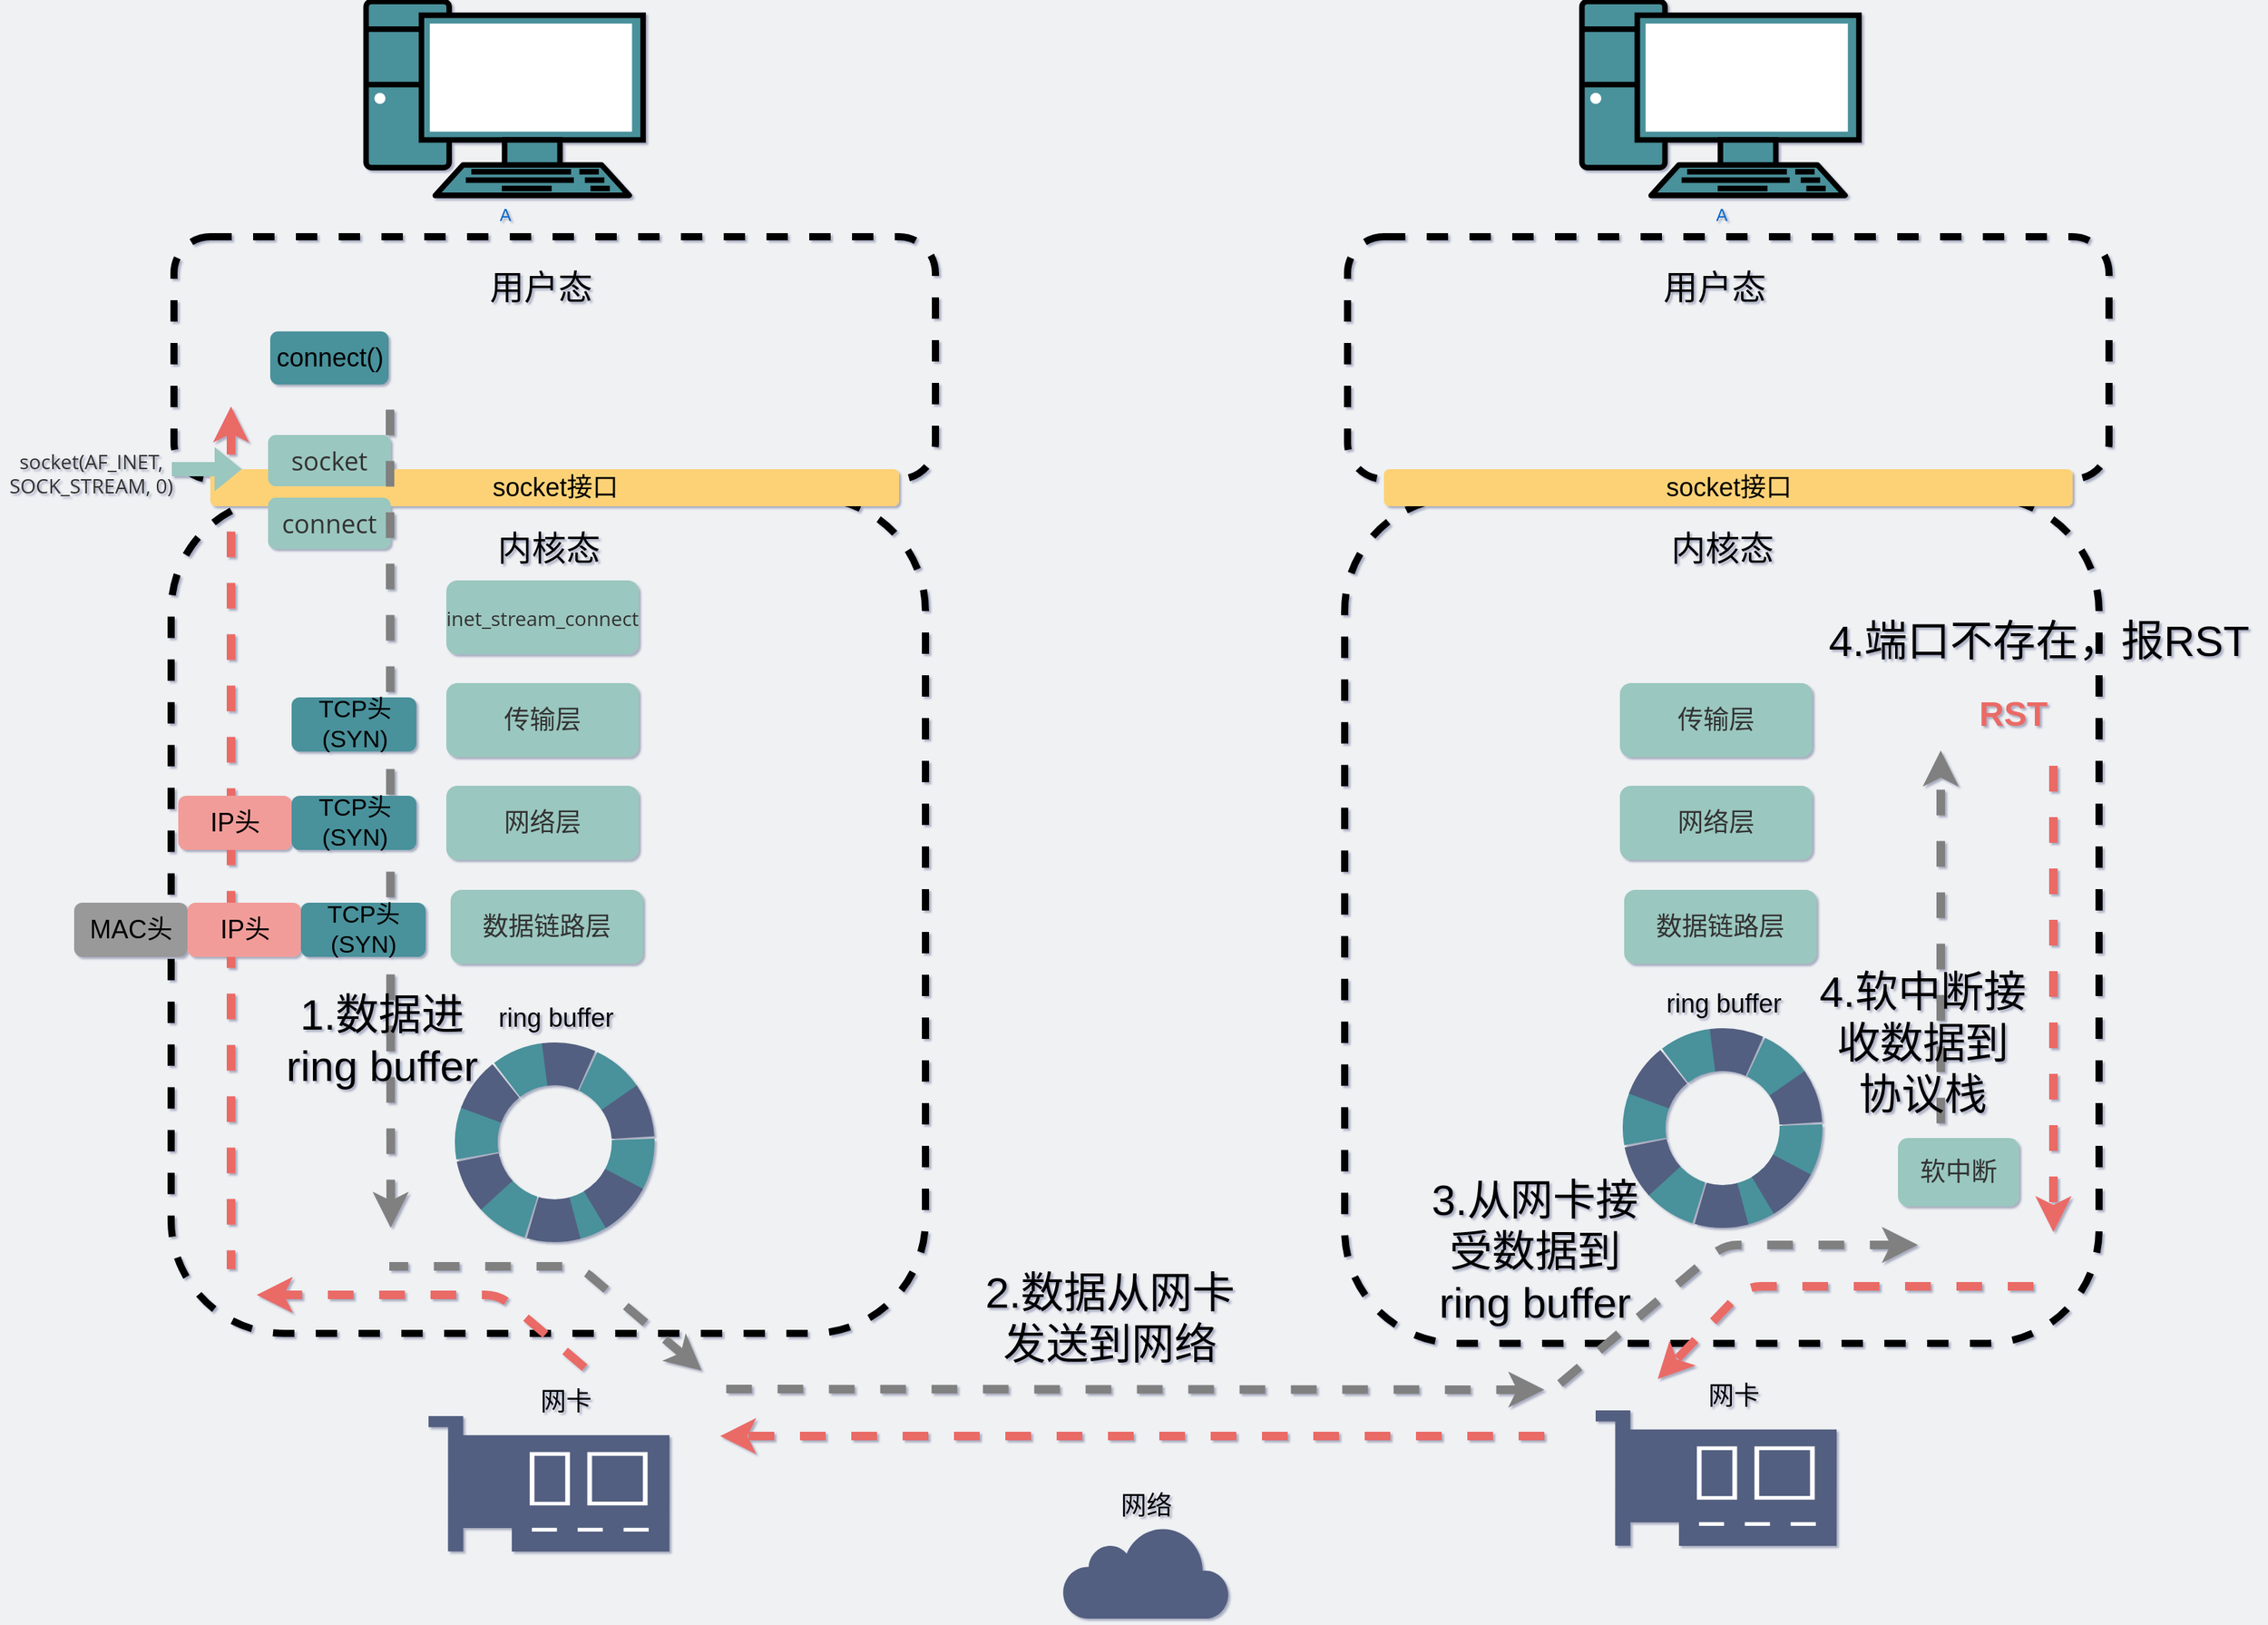 <mxfile version="14.7.7" type="github">
  <diagram id="3228e29e-7158-1315-38df-8450db1d8a1d" name="Page-1">
    <mxGraphModel dx="1884" dy="1800" grid="0" gridSize="10" guides="1" tooltips="1" connect="1" arrows="1" fold="1" page="1" pageScale="1" pageWidth="819" pageHeight="400" background="#EFF1F3" math="0" shadow="1">
      <root>
        <mxCell id="0" />
        <mxCell id="1" parent="0" />
        <mxCell id="26ntziO5CHYj51Y-zPEi-3" value="" style="rounded=1;whiteSpace=wrap;html=1;dashed=1;strokeWidth=5;fillColor=none;" vertex="1" parent="1">
          <mxGeometry x="1795" y="-26" width="529" height="593" as="geometry" />
        </mxCell>
        <mxCell id="VN525CW4IU2bW7JPmV1f-49" value="" style="endArrow=none;html=1;strokeWidth=6;dashed=1;strokeColor=#EA6B66;startArrow=classic;startFill=1;endFill=0;" parent="1" edge="1">
          <mxGeometry width="50" height="50" relative="1" as="geometry">
            <mxPoint x="1014" y="-90" as="sourcePoint" />
            <mxPoint x="1014" y="515" as="targetPoint" />
          </mxGeometry>
        </mxCell>
        <mxCell id="VN525CW4IU2bW7JPmV1f-1" value="" style="rounded=1;whiteSpace=wrap;html=1;dashed=1;strokeWidth=5;fillColor=none;" parent="1" vertex="1">
          <mxGeometry x="974" y="-209" width="534" height="170" as="geometry" />
        </mxCell>
        <mxCell id="VN525CW4IU2bW7JPmV1f-2" value="" style="rounded=1;whiteSpace=wrap;html=1;dashed=1;strokeWidth=5;fillColor=none;" parent="1" vertex="1">
          <mxGeometry x="972" y="-26" width="529" height="586" as="geometry" />
        </mxCell>
        <mxCell id="VN525CW4IU2bW7JPmV1f-3" value="&lt;font style=&quot;font-size: 18px&quot;&gt;socket接口&lt;/font&gt;" style="rounded=1;whiteSpace=wrap;html=1;strokeColor=none;labelBackgroundColor=none;fillColor=#FDD276;" parent="1" vertex="1">
          <mxGeometry x="999.5" y="-46" width="483" height="26" as="geometry" />
        </mxCell>
        <mxCell id="VN525CW4IU2bW7JPmV1f-4" value="&lt;span style=&quot;color: rgb(51 , 51 , 51) ; font-family: &amp;#34;open sans&amp;#34; , &amp;#34;clear sans&amp;#34; , &amp;#34;helvetica neue&amp;#34; , &amp;#34;helvetica&amp;#34; , &amp;#34;arial&amp;#34; , sans-serif&quot;&gt;&lt;font style=&quot;font-size: 18px&quot;&gt;connect&lt;/font&gt;&lt;/span&gt;" style="rounded=1;whiteSpace=wrap;html=1;strokeColor=none;fillColor=#9AC7BF;labelBackgroundColor=none;" parent="1" vertex="1">
          <mxGeometry x="1040" y="-26" width="86" height="36" as="geometry" />
        </mxCell>
        <mxCell id="VN525CW4IU2bW7JPmV1f-5" value="&lt;span style=&quot;color: rgb(51 , 51 , 51) ; font-family: &amp;#34;open sans&amp;#34; , &amp;#34;clear sans&amp;#34; , &amp;#34;helvetica neue&amp;#34; , &amp;#34;helvetica&amp;#34; , &amp;#34;arial&amp;#34; , sans-serif&quot;&gt;&lt;font style=&quot;font-size: 18px&quot;&gt;socket&lt;/font&gt;&lt;/span&gt;" style="rounded=1;whiteSpace=wrap;html=1;strokeColor=none;fillColor=#9AC7BF;labelBackgroundColor=none;" parent="1" vertex="1">
          <mxGeometry x="1040" y="-70" width="86" height="36" as="geometry" />
        </mxCell>
        <mxCell id="VN525CW4IU2bW7JPmV1f-6" value="&lt;font style=&quot;font-size: 14px&quot;&gt;&lt;span style=&quot;color: rgb(51 , 51 , 51) ; font-family: &amp;#34;open sans&amp;#34; , &amp;#34;clear sans&amp;#34; , &amp;#34;helvetica neue&amp;#34; , &amp;#34;helvetica&amp;#34; , &amp;#34;arial&amp;#34; , sans-serif&quot;&gt;socket&lt;/span&gt;&lt;span style=&quot;color: rgb(51 , 51 , 51) ; font-family: &amp;#34;open sans&amp;#34; , &amp;#34;clear sans&amp;#34; , &amp;#34;helvetica neue&amp;#34; , &amp;#34;helvetica&amp;#34; , &amp;#34;arial&amp;#34; , sans-serif&quot;&gt;&lt;font&gt;(AF_INET, &lt;br&gt;SOCK_STREAM, 0)&lt;/font&gt;&lt;/span&gt;&lt;/font&gt;" style="text;html=1;strokeColor=none;fillColor=none;align=center;verticalAlign=middle;whiteSpace=wrap;rounded=0;" parent="1" vertex="1">
          <mxGeometry x="852" y="-74" width="128" height="61" as="geometry" />
        </mxCell>
        <mxCell id="VN525CW4IU2bW7JPmV1f-7" value="&lt;font style=&quot;font-size: 18px&quot;&gt;connect()&lt;/font&gt;" style="rounded=1;whiteSpace=wrap;html=1;strokeColor=none;fillColor=#4A919B;" parent="1" vertex="1">
          <mxGeometry x="1041.5" y="-142.62" width="83" height="37.25" as="geometry" />
        </mxCell>
        <mxCell id="VN525CW4IU2bW7JPmV1f-8" value="&lt;font style=&quot;font-size: 24px&quot;&gt;用户态&lt;/font&gt;" style="text;html=1;strokeColor=none;fillColor=none;align=center;verticalAlign=middle;whiteSpace=wrap;rounded=0;dashed=1;" parent="1" vertex="1">
          <mxGeometry x="1165" y="-183" width="132.5" height="20" as="geometry" />
        </mxCell>
        <mxCell id="VN525CW4IU2bW7JPmV1f-9" value="&lt;font style=&quot;font-size: 24px&quot;&gt;内核态&lt;/font&gt;" style="text;html=1;strokeColor=none;align=center;verticalAlign=middle;whiteSpace=wrap;rounded=0;dashed=1;labelBackgroundColor=none;" parent="1" vertex="1">
          <mxGeometry x="1186" width="102" height="20" as="geometry" />
        </mxCell>
        <mxCell id="VN525CW4IU2bW7JPmV1f-10" value="&lt;span style=&quot;color: rgb(51 , 51 , 51) ; font-family: &amp;#34;open sans&amp;#34; , &amp;#34;clear sans&amp;#34; , &amp;#34;helvetica neue&amp;#34; , &amp;#34;helvetica&amp;#34; , &amp;#34;arial&amp;#34; , sans-serif&quot;&gt;&lt;font style=&quot;font-size: 14px&quot;&gt;inet_stream_connect&lt;/font&gt;&lt;/span&gt;" style="rounded=1;whiteSpace=wrap;html=1;strokeColor=none;fontSize=18;fillColor=#9AC7BF;labelBackgroundColor=none;" parent="1" vertex="1">
          <mxGeometry x="1165" y="32" width="135" height="52" as="geometry" />
        </mxCell>
        <mxCell id="VN525CW4IU2bW7JPmV1f-11" value="&lt;span style=&quot;color: rgb(51, 51, 51); font-family: &amp;quot;open sans&amp;quot;, &amp;quot;clear sans&amp;quot;, &amp;quot;helvetica neue&amp;quot;, helvetica, arial, sans-serif; font-size: 18px;&quot;&gt;&lt;font style=&quot;font-size: 18px&quot;&gt;传输层&lt;/font&gt;&lt;/span&gt;" style="rounded=1;whiteSpace=wrap;html=1;strokeColor=none;fontSize=18;fillColor=#9AC7BF;labelBackgroundColor=none;" parent="1" vertex="1">
          <mxGeometry x="1165" y="104" width="135" height="52" as="geometry" />
        </mxCell>
        <mxCell id="VN525CW4IU2bW7JPmV1f-12" value="&lt;span style=&quot;color: rgb(51, 51, 51); font-family: &amp;quot;open sans&amp;quot;, &amp;quot;clear sans&amp;quot;, &amp;quot;helvetica neue&amp;quot;, helvetica, arial, sans-serif; font-size: 18px;&quot;&gt;网络层&lt;/span&gt;" style="rounded=1;whiteSpace=wrap;html=1;strokeColor=none;fontSize=18;fillColor=#9AC7BF;labelBackgroundColor=none;" parent="1" vertex="1">
          <mxGeometry x="1165" y="176" width="135" height="52" as="geometry" />
        </mxCell>
        <mxCell id="VN525CW4IU2bW7JPmV1f-13" value="&lt;span style=&quot;color: rgb(51, 51, 51); font-family: &amp;quot;open sans&amp;quot;, &amp;quot;clear sans&amp;quot;, &amp;quot;helvetica neue&amp;quot;, helvetica, arial, sans-serif; font-size: 18px;&quot;&gt;数据链路层&lt;/span&gt;" style="rounded=1;whiteSpace=wrap;html=1;strokeColor=none;fontSize=18;fillColor=#9AC7BF;labelBackgroundColor=none;" parent="1" vertex="1">
          <mxGeometry x="1168" y="249" width="135" height="52" as="geometry" />
        </mxCell>
        <mxCell id="VN525CW4IU2bW7JPmV1f-15" value="" style="ellipse;whiteSpace=wrap;html=1;aspect=fixed;dashed=1;fontSize=18;strokeWidth=30;fillColor=none;strokeColor=#4A919B;rotation=45;dashPattern=1 1;" parent="1" vertex="1">
          <mxGeometry x="1186" y="371" width="110" height="110" as="geometry" />
        </mxCell>
        <mxCell id="VN525CW4IU2bW7JPmV1f-16" value="" style="ellipse;whiteSpace=wrap;html=1;aspect=fixed;dashed=1;fontSize=18;strokeWidth=30;fillColor=none;rotation=75;dashPattern=1 1;strokeColor=#535E80;" parent="1" vertex="1">
          <mxGeometry x="1186" y="371" width="110" height="110" as="geometry" />
        </mxCell>
        <mxCell id="VN525CW4IU2bW7JPmV1f-17" value="ring buffer" style="text;html=1;strokeColor=none;fillColor=none;align=center;verticalAlign=middle;whiteSpace=wrap;rounded=0;dashed=1;dashPattern=1 1;fontSize=18;" parent="1" vertex="1">
          <mxGeometry x="1189.25" y="327" width="106" height="24" as="geometry" />
        </mxCell>
        <mxCell id="VN525CW4IU2bW7JPmV1f-19" value="" style="shape=flexArrow;endArrow=classic;html=1;strokeColor=none;fillColor=#9AC7BF;labelBackgroundColor=none;" parent="1" edge="1">
          <mxGeometry width="50" height="50" relative="1" as="geometry">
            <mxPoint x="972" y="-46.0" as="sourcePoint" />
            <mxPoint x="1022" y="-46.0" as="targetPoint" />
          </mxGeometry>
        </mxCell>
        <mxCell id="VN525CW4IU2bW7JPmV1f-20" value="" style="endArrow=none;dashed=1;html=1;labelBackgroundColor=none;fontSize=18;fontColor=#9AC7BF;fillColor=#9AC7BF;startArrow=classic;startFill=1;strokeWidth=6;strokeColor=#808080;" parent="1" edge="1">
          <mxGeometry width="50" height="50" relative="1" as="geometry">
            <mxPoint x="1126" y="486" as="sourcePoint" />
            <mxPoint x="1125.5" y="-98" as="targetPoint" />
          </mxGeometry>
        </mxCell>
        <mxCell id="VN525CW4IU2bW7JPmV1f-24" value="&lt;span style=&quot;font-size: 17px&quot;&gt;TCP头(SYN)&lt;/span&gt;" style="rounded=1;whiteSpace=wrap;html=1;strokeColor=none;fillColor=#4A919B;" parent="1" vertex="1">
          <mxGeometry x="1056.5" y="183" width="87.5" height="38" as="geometry" />
        </mxCell>
        <mxCell id="VN525CW4IU2bW7JPmV1f-25" value="&lt;font style=&quot;font-size: 18px&quot;&gt;IP头&lt;/font&gt;" style="rounded=1;whiteSpace=wrap;html=1;strokeColor=none;fillColor=#F19C99;" parent="1" vertex="1">
          <mxGeometry x="977" y="183" width="79.5" height="38" as="geometry" />
        </mxCell>
        <mxCell id="VN525CW4IU2bW7JPmV1f-26" value="&lt;span style=&quot;font-size: 17px&quot;&gt;TCP头(SYN)&lt;/span&gt;" style="rounded=1;whiteSpace=wrap;html=1;strokeColor=none;fillColor=#4A919B;" parent="1" vertex="1">
          <mxGeometry x="1063" y="258" width="87.5" height="38" as="geometry" />
        </mxCell>
        <mxCell id="VN525CW4IU2bW7JPmV1f-27" value="&lt;font style=&quot;font-size: 18px&quot;&gt;IP头&lt;/font&gt;" style="rounded=1;whiteSpace=wrap;html=1;strokeColor=none;fillColor=#F19C99;" parent="1" vertex="1">
          <mxGeometry x="983.5" y="258" width="79.5" height="38" as="geometry" />
        </mxCell>
        <mxCell id="VN525CW4IU2bW7JPmV1f-28" value="&lt;font style=&quot;font-size: 18px&quot;&gt;MAC头&lt;/font&gt;" style="rounded=1;whiteSpace=wrap;html=1;strokeColor=none;fillColor=#999999;" parent="1" vertex="1">
          <mxGeometry x="904" y="258" width="79.5" height="38" as="geometry" />
        </mxCell>
        <mxCell id="VN525CW4IU2bW7JPmV1f-30" value="&lt;font style=&quot;font-size: 17px&quot;&gt;TCP头(SYN)&lt;/font&gt;" style="rounded=1;whiteSpace=wrap;html=1;strokeColor=none;fillColor=#4A919B;" parent="1" vertex="1">
          <mxGeometry x="1056.5" y="114" width="87.5" height="38" as="geometry" />
        </mxCell>
        <mxCell id="VN525CW4IU2bW7JPmV1f-51" value="" style="pointerEvents=1;shadow=0;dashed=0;html=1;strokeColor=none;labelPosition=center;verticalLabelPosition=bottom;verticalAlign=top;align=center;outlineConnect=0;shape=mxgraph.veeam2.network_card;fillColor=#535E80;" parent="1" vertex="1">
          <mxGeometry x="1152.5" y="618" width="169" height="95" as="geometry" />
        </mxCell>
        <mxCell id="VN525CW4IU2bW7JPmV1f-52" value="网卡" style="text;html=1;strokeColor=none;fillColor=none;align=center;verticalAlign=middle;whiteSpace=wrap;rounded=0;dashed=1;dashPattern=1 1;fontSize=18;" parent="1" vertex="1">
          <mxGeometry x="1196" y="596" width="106" height="24" as="geometry" />
        </mxCell>
        <mxCell id="VN525CW4IU2bW7JPmV1f-53" value="" style="html=1;outlineConnect=0;gradientColor=none;gradientDirection=north;strokeWidth=2;shape=mxgraph.networks.cloud;fontColor=#ffffff;dashed=1;dashPattern=1 1;labelBackgroundColor=none;fontSize=18;strokeColor=none;fillColor=#535E80;" parent="1" vertex="1">
          <mxGeometry x="1597.25" y="695" width="117" height="65" as="geometry" />
        </mxCell>
        <mxCell id="VN525CW4IU2bW7JPmV1f-54" value="网络" style="text;html=1;strokeColor=none;fillColor=none;align=center;verticalAlign=middle;whiteSpace=wrap;rounded=0;dashed=1;dashPattern=1 1;fontSize=18;" parent="1" vertex="1">
          <mxGeometry x="1602.75" y="669" width="106" height="24" as="geometry" />
        </mxCell>
        <mxCell id="26ntziO5CHYj51Y-zPEi-2" value="" style="rounded=1;whiteSpace=wrap;html=1;dashed=1;strokeWidth=5;fillColor=none;" vertex="1" parent="1">
          <mxGeometry x="1797" y="-209" width="534" height="170" as="geometry" />
        </mxCell>
        <mxCell id="26ntziO5CHYj51Y-zPEi-4" value="&lt;font style=&quot;font-size: 18px&quot;&gt;socket接口&lt;/font&gt;" style="rounded=1;whiteSpace=wrap;html=1;strokeColor=none;labelBackgroundColor=none;fillColor=#FDD276;" vertex="1" parent="1">
          <mxGeometry x="1822.5" y="-46" width="483" height="26" as="geometry" />
        </mxCell>
        <mxCell id="26ntziO5CHYj51Y-zPEi-9" value="&lt;font style=&quot;font-size: 24px&quot;&gt;用户态&lt;/font&gt;" style="text;html=1;strokeColor=none;fillColor=none;align=center;verticalAlign=middle;whiteSpace=wrap;rounded=0;dashed=1;" vertex="1" parent="1">
          <mxGeometry x="1988" y="-183" width="132.5" height="20" as="geometry" />
        </mxCell>
        <mxCell id="26ntziO5CHYj51Y-zPEi-10" value="&lt;font style=&quot;font-size: 24px&quot;&gt;内核态&lt;/font&gt;" style="text;html=1;strokeColor=none;align=center;verticalAlign=middle;whiteSpace=wrap;rounded=0;dashed=1;labelBackgroundColor=none;" vertex="1" parent="1">
          <mxGeometry x="2009" width="102" height="20" as="geometry" />
        </mxCell>
        <mxCell id="26ntziO5CHYj51Y-zPEi-12" value="&lt;span style=&quot;color: rgb(51, 51, 51); font-family: &amp;quot;open sans&amp;quot;, &amp;quot;clear sans&amp;quot;, &amp;quot;helvetica neue&amp;quot;, helvetica, arial, sans-serif; font-size: 18px;&quot;&gt;&lt;font style=&quot;font-size: 18px&quot;&gt;传输层&lt;/font&gt;&lt;/span&gt;" style="rounded=1;whiteSpace=wrap;html=1;strokeColor=none;fontSize=18;fillColor=#9AC7BF;labelBackgroundColor=none;" vertex="1" parent="1">
          <mxGeometry x="1988" y="104" width="135" height="52" as="geometry" />
        </mxCell>
        <mxCell id="26ntziO5CHYj51Y-zPEi-13" value="&lt;span style=&quot;color: rgb(51, 51, 51); font-family: &amp;quot;open sans&amp;quot;, &amp;quot;clear sans&amp;quot;, &amp;quot;helvetica neue&amp;quot;, helvetica, arial, sans-serif; font-size: 18px;&quot;&gt;网络层&lt;/span&gt;" style="rounded=1;whiteSpace=wrap;html=1;strokeColor=none;fontSize=18;fillColor=#9AC7BF;labelBackgroundColor=none;" vertex="1" parent="1">
          <mxGeometry x="1988" y="176" width="135" height="52" as="geometry" />
        </mxCell>
        <mxCell id="26ntziO5CHYj51Y-zPEi-14" value="&lt;span style=&quot;color: rgb(51, 51, 51); font-family: &amp;quot;open sans&amp;quot;, &amp;quot;clear sans&amp;quot;, &amp;quot;helvetica neue&amp;quot;, helvetica, arial, sans-serif; font-size: 18px;&quot;&gt;数据链路层&lt;/span&gt;" style="rounded=1;whiteSpace=wrap;html=1;strokeColor=none;fontSize=18;fillColor=#9AC7BF;labelBackgroundColor=none;" vertex="1" parent="1">
          <mxGeometry x="1991" y="249" width="135" height="52" as="geometry" />
        </mxCell>
        <mxCell id="26ntziO5CHYj51Y-zPEi-27" value="&lt;span style=&quot;color: rgb(51 , 51 , 51) ; font-family: &amp;#34;open sans&amp;#34; , &amp;#34;clear sans&amp;#34; , &amp;#34;helvetica neue&amp;#34; , &amp;#34;helvetica&amp;#34; , &amp;#34;arial&amp;#34; , sans-serif ; font-size: 18px&quot;&gt;软中断&lt;/span&gt;" style="rounded=1;whiteSpace=wrap;html=1;strokeColor=none;fontSize=18;fillColor=#9AC7BF;labelBackgroundColor=none;" vertex="1" parent="1">
          <mxGeometry x="2183" y="423.0" width="85" height="48" as="geometry" />
        </mxCell>
        <mxCell id="26ntziO5CHYj51Y-zPEi-31" value="" style="endArrow=classic;dashed=1;html=1;labelBackgroundColor=none;fontSize=18;fontColor=#9AC7BF;fillColor=#9AC7BF;startArrow=none;startFill=0;strokeWidth=6;strokeColor=#808080;endFill=1;exitX=0.731;exitY=0.755;exitDx=0;exitDy=0;exitPerimeter=0;" edge="1" parent="1">
          <mxGeometry width="50" height="50" relative="1" as="geometry">
            <mxPoint x="2212.998" y="412.785" as="sourcePoint" />
            <mxPoint x="2213" y="151.21" as="targetPoint" />
          </mxGeometry>
        </mxCell>
        <mxCell id="26ntziO5CHYj51Y-zPEi-33" value="" style="shape=image;html=1;verticalAlign=top;verticalLabelPosition=bottom;labelBackgroundColor=#ffffff;imageAspect=0;aspect=fixed;image=https://cdn3.iconfinder.com/data/icons/miscellaneous-80/60/error-128.png" vertex="1" parent="1">
          <mxGeometry x="2153" y="99.5" width="53" height="53" as="geometry" />
        </mxCell>
        <mxCell id="26ntziO5CHYj51Y-zPEi-34" value="&lt;font style=&quot;font-size: 24px&quot; color=&quot;#ea6b66&quot;&gt;&lt;b&gt;RST&lt;/b&gt;&lt;/font&gt;" style="text;html=1;strokeColor=none;fillColor=none;align=center;verticalAlign=middle;whiteSpace=wrap;rounded=0;" vertex="1" parent="1">
          <mxGeometry x="2244" y="116" width="40" height="20" as="geometry" />
        </mxCell>
        <mxCell id="26ntziO5CHYj51Y-zPEi-35" value="" style="endArrow=classic;html=1;strokeWidth=6;dashed=1;strokeColor=#EA6B66;" edge="1" parent="1">
          <mxGeometry width="50" height="50" relative="1" as="geometry">
            <mxPoint x="2292" y="162" as="sourcePoint" />
            <mxPoint x="2292" y="489" as="targetPoint" />
          </mxGeometry>
        </mxCell>
        <mxCell id="26ntziO5CHYj51Y-zPEi-36" value="" style="endArrow=classic;html=1;strokeWidth=6;dashed=1;strokeColor=#EA6B66;entryX=0;entryY=0;entryDx=0;entryDy=0;" edge="1" parent="1" target="26ntziO5CHYj51Y-zPEi-38">
          <mxGeometry width="50" height="50" relative="1" as="geometry">
            <mxPoint x="2278" y="527" as="sourcePoint" />
            <mxPoint x="2088" y="604" as="targetPoint" />
            <Array as="points">
              <mxPoint x="2077" y="527" />
            </Array>
          </mxGeometry>
        </mxCell>
        <mxCell id="26ntziO5CHYj51Y-zPEi-37" value="" style="pointerEvents=1;shadow=0;dashed=0;html=1;strokeColor=none;labelPosition=center;verticalLabelPosition=bottom;verticalAlign=top;align=center;outlineConnect=0;shape=mxgraph.veeam2.network_card;fillColor=#535E80;" vertex="1" parent="1">
          <mxGeometry x="1971" y="614" width="169" height="95" as="geometry" />
        </mxCell>
        <mxCell id="26ntziO5CHYj51Y-zPEi-38" value="网卡" style="text;html=1;strokeColor=none;fillColor=none;align=center;verticalAlign=middle;whiteSpace=wrap;rounded=0;dashed=1;dashPattern=1 1;fontSize=18;" vertex="1" parent="1">
          <mxGeometry x="2014.5" y="592" width="106" height="24" as="geometry" />
        </mxCell>
        <mxCell id="26ntziO5CHYj51Y-zPEi-39" value="" style="ellipse;whiteSpace=wrap;html=1;aspect=fixed;dashed=1;fontSize=18;strokeWidth=30;fillColor=none;strokeColor=#4A919B;rotation=45;dashPattern=1 1;" vertex="1" parent="1">
          <mxGeometry x="2005" y="361" width="110" height="110" as="geometry" />
        </mxCell>
        <mxCell id="26ntziO5CHYj51Y-zPEi-40" value="" style="ellipse;whiteSpace=wrap;html=1;aspect=fixed;dashed=1;fontSize=18;strokeWidth=30;fillColor=none;rotation=75;dashPattern=1 1;strokeColor=#535E80;" vertex="1" parent="1">
          <mxGeometry x="2005" y="361" width="110" height="110" as="geometry" />
        </mxCell>
        <mxCell id="26ntziO5CHYj51Y-zPEi-41" value="ring buffer" style="text;html=1;strokeColor=none;fillColor=none;align=center;verticalAlign=middle;whiteSpace=wrap;rounded=0;dashed=1;dashPattern=1 1;fontSize=18;" vertex="1" parent="1">
          <mxGeometry x="2008.25" y="317" width="106" height="24" as="geometry" />
        </mxCell>
        <mxCell id="26ntziO5CHYj51Y-zPEi-42" value="" style="endArrow=classic;html=1;strokeWidth=6;dashed=1;strokeColor=#EA6B66;" edge="1" parent="1">
          <mxGeometry width="50" height="50" relative="1" as="geometry">
            <mxPoint x="1935" y="632" as="sourcePoint" />
            <mxPoint x="1357" y="632" as="targetPoint" />
          </mxGeometry>
        </mxCell>
        <mxCell id="26ntziO5CHYj51Y-zPEi-43" value="" style="endArrow=classic;html=1;strokeWidth=6;dashed=1;strokeColor=#EA6B66;" edge="1" parent="1">
          <mxGeometry width="50" height="50" relative="1" as="geometry">
            <mxPoint x="1262" y="584" as="sourcePoint" />
            <mxPoint x="1032" y="533" as="targetPoint" />
            <Array as="points">
              <mxPoint x="1202" y="533" />
            </Array>
          </mxGeometry>
        </mxCell>
        <mxCell id="26ntziO5CHYj51Y-zPEi-44" value="" style="endArrow=none;dashed=1;html=1;labelBackgroundColor=none;fontSize=18;fontColor=#9AC7BF;fillColor=#9AC7BF;startArrow=classic;startFill=1;strokeWidth=6;strokeColor=#808080;" edge="1" parent="1">
          <mxGeometry width="50" height="50" relative="1" as="geometry">
            <mxPoint x="1935" y="599.5" as="sourcePoint" />
            <mxPoint x="1356" y="599" as="targetPoint" />
          </mxGeometry>
        </mxCell>
        <mxCell id="26ntziO5CHYj51Y-zPEi-45" value="" style="endArrow=none;dashed=1;html=1;labelBackgroundColor=none;fontSize=18;fontColor=#9AC7BF;fillColor=#9AC7BF;startArrow=classic;startFill=1;strokeWidth=6;strokeColor=#808080;" edge="1" parent="1">
          <mxGeometry width="50" height="50" relative="1" as="geometry">
            <mxPoint x="2197" y="498" as="sourcePoint" />
            <mxPoint x="1945" y="596" as="targetPoint" />
            <Array as="points">
              <mxPoint x="2061" y="498" />
            </Array>
          </mxGeometry>
        </mxCell>
        <mxCell id="26ntziO5CHYj51Y-zPEi-46" value="" style="endArrow=none;html=1;strokeWidth=6;dashed=1;startArrow=classic;startFill=1;endFill=0;strokeColor=#808080;" edge="1" parent="1">
          <mxGeometry width="50" height="50" relative="1" as="geometry">
            <mxPoint x="1344" y="586" as="sourcePoint" />
            <mxPoint x="1125" y="513" as="targetPoint" />
            <Array as="points">
              <mxPoint x="1258" y="513" />
            </Array>
          </mxGeometry>
        </mxCell>
        <mxCell id="26ntziO5CHYj51Y-zPEi-47" value="&lt;font style=&quot;font-size: 30px&quot;&gt;2.数据从网卡&lt;br&gt;发送到网络&lt;/font&gt;" style="text;html=1;strokeColor=none;fillColor=none;align=center;verticalAlign=middle;whiteSpace=wrap;rounded=0;sketch=0;" vertex="1" parent="1">
          <mxGeometry x="1525" y="530" width="210.5" height="37" as="geometry" />
        </mxCell>
        <mxCell id="VN525CW4IU2bW7JPmV1f-37" value="&lt;font style=&quot;font-size: 30px&quot;&gt;1.数据进&lt;br&gt;ring buffer&lt;/font&gt;" style="text;html=1;strokeColor=none;fillColor=none;align=center;verticalAlign=middle;whiteSpace=wrap;rounded=0;sketch=0;" parent="1" vertex="1">
          <mxGeometry x="1035" y="337" width="170" height="34" as="geometry" />
        </mxCell>
        <mxCell id="26ntziO5CHYj51Y-zPEi-49" value="&lt;font style=&quot;font-size: 30px&quot;&gt;3.从网卡接受数据到 ring buffer&lt;br&gt;&lt;br&gt;&lt;/font&gt;" style="text;html=1;strokeColor=none;fillColor=none;align=center;verticalAlign=middle;whiteSpace=wrap;rounded=0;sketch=0;" vertex="1" parent="1">
          <mxGeometry x="1854" y="473" width="149" height="94" as="geometry" />
        </mxCell>
        <mxCell id="26ntziO5CHYj51Y-zPEi-50" value="&lt;font style=&quot;font-size: 30px&quot;&gt;4.软中断接收数据到协议栈&lt;br&gt;&lt;/font&gt;" style="text;html=1;strokeColor=none;fillColor=none;align=center;verticalAlign=middle;whiteSpace=wrap;rounded=0;sketch=0;" vertex="1" parent="1">
          <mxGeometry x="2126" y="309" width="149" height="94" as="geometry" />
        </mxCell>
        <mxCell id="26ntziO5CHYj51Y-zPEi-51" value="&lt;font style=&quot;font-size: 30px&quot;&gt;4.端口不存在，报RST&lt;br&gt;&lt;/font&gt;" style="text;html=1;strokeColor=none;fillColor=none;align=center;verticalAlign=middle;whiteSpace=wrap;rounded=0;sketch=0;" vertex="1" parent="1">
          <mxGeometry x="2126" y="10" width="312" height="128" as="geometry" />
        </mxCell>
        <mxCell id="26ntziO5CHYj51Y-zPEi-52" value="A" style="fontColor=#0066CC;verticalAlign=top;verticalLabelPosition=bottom;labelPosition=center;align=center;html=1;outlineConnect=0;gradientColor=none;gradientDirection=north;strokeWidth=2;shape=mxgraph.networks.pc;fillColor=#4A919B;" vertex="1" parent="1">
          <mxGeometry x="1108.72" y="-374" width="194.28" height="136" as="geometry" />
        </mxCell>
        <mxCell id="26ntziO5CHYj51Y-zPEi-54" value="A" style="fontColor=#0066CC;verticalAlign=top;verticalLabelPosition=bottom;labelPosition=center;align=center;html=1;outlineConnect=0;gradientColor=none;gradientDirection=north;strokeWidth=2;shape=mxgraph.networks.pc;fillColor=#4A919B;" vertex="1" parent="1">
          <mxGeometry x="1961.36" y="-374" width="194.28" height="136" as="geometry" />
        </mxCell>
      </root>
    </mxGraphModel>
  </diagram>
</mxfile>
